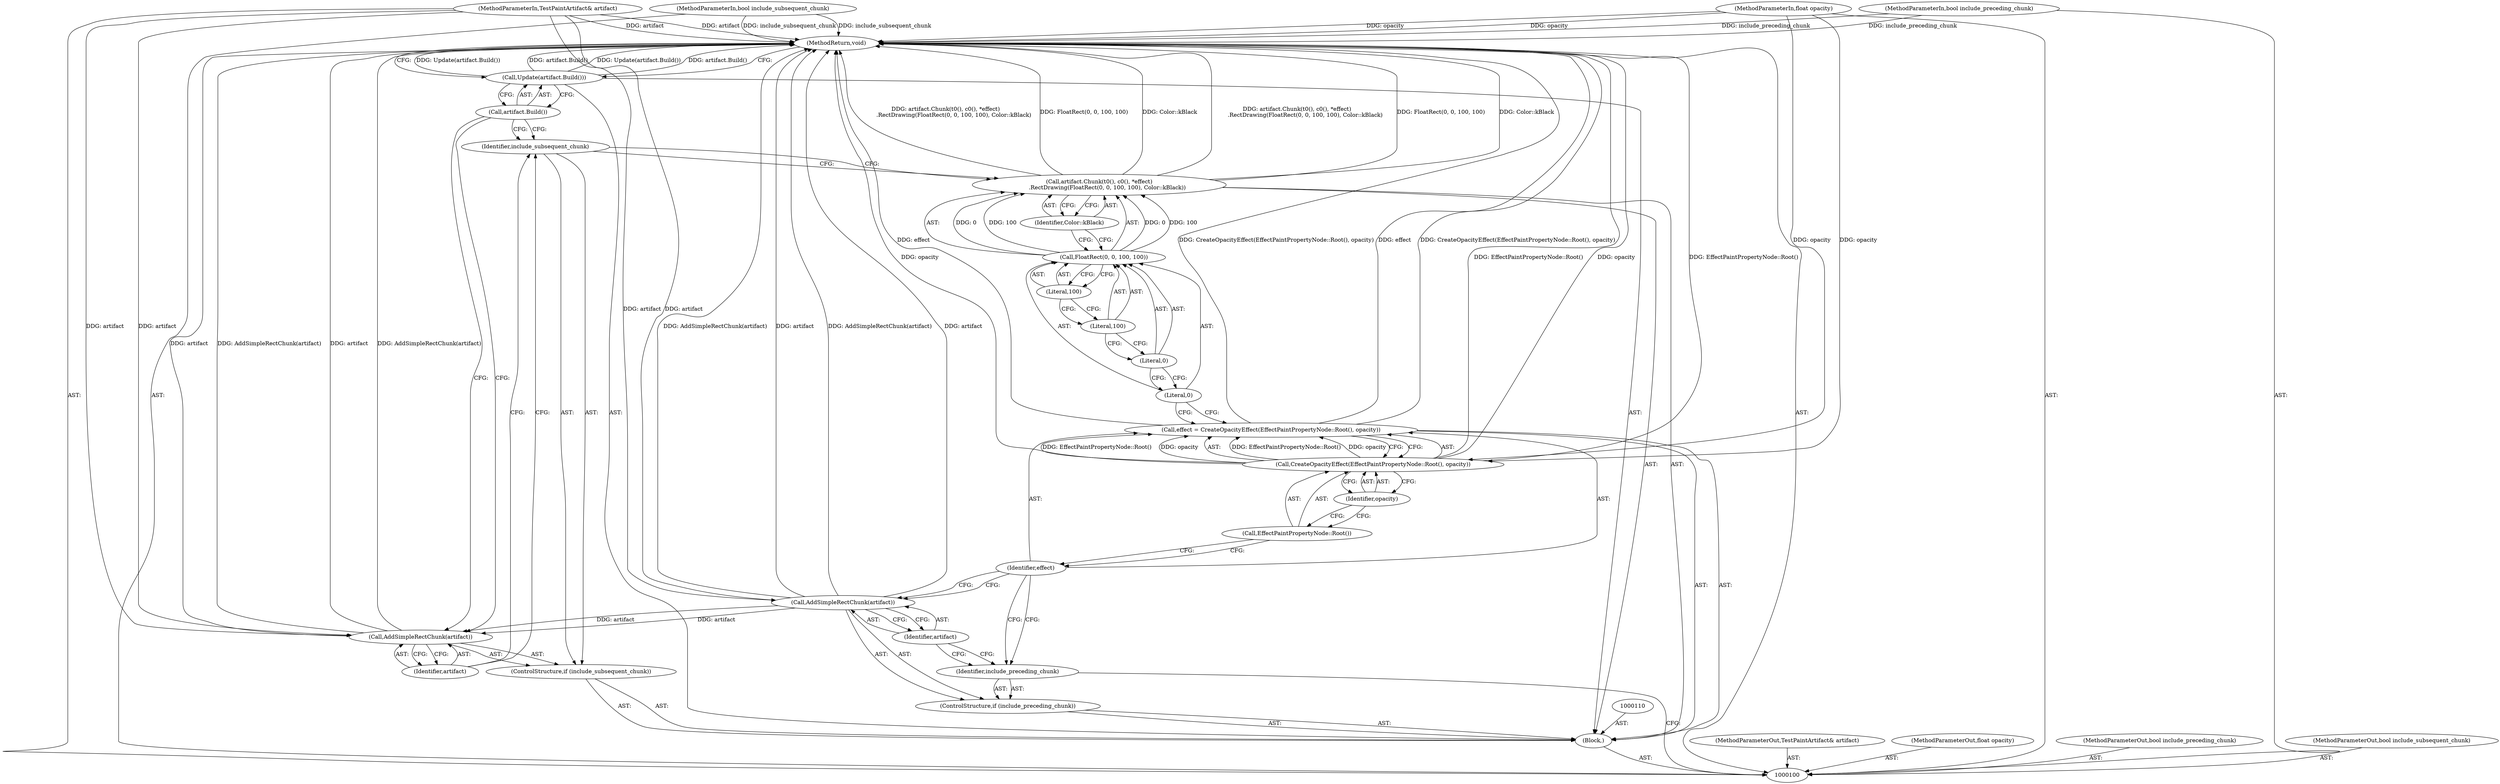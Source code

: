 digraph "0_Chrome_f911e11e7f6b5c0d6f5ee694a9871de6619889f7_29" {
"1000129" [label="(MethodReturn,void)"];
"1000101" [label="(MethodParameterIn,TestPaintArtifact& artifact)"];
"1000174" [label="(MethodParameterOut,TestPaintArtifact& artifact)"];
"1000123" [label="(ControlStructure,if (include_subsequent_chunk))"];
"1000124" [label="(Identifier,include_subsequent_chunk)"];
"1000126" [label="(Identifier,artifact)"];
"1000125" [label="(Call,AddSimpleRectChunk(artifact))"];
"1000128" [label="(Call,artifact.Build())"];
"1000127" [label="(Call,Update(artifact.Build()))"];
"1000102" [label="(MethodParameterIn,float opacity)"];
"1000175" [label="(MethodParameterOut,float opacity)"];
"1000103" [label="(MethodParameterIn,bool include_preceding_chunk)"];
"1000176" [label="(MethodParameterOut,bool include_preceding_chunk)"];
"1000104" [label="(MethodParameterIn,bool include_subsequent_chunk)"];
"1000177" [label="(MethodParameterOut,bool include_subsequent_chunk)"];
"1000105" [label="(Block,)"];
"1000106" [label="(ControlStructure,if (include_preceding_chunk))"];
"1000107" [label="(Identifier,include_preceding_chunk)"];
"1000109" [label="(Identifier,artifact)"];
"1000108" [label="(Call,AddSimpleRectChunk(artifact))"];
"1000111" [label="(Call,effect = CreateOpacityEffect(EffectPaintPropertyNode::Root(), opacity))"];
"1000112" [label="(Identifier,effect)"];
"1000113" [label="(Call,CreateOpacityEffect(EffectPaintPropertyNode::Root(), opacity))"];
"1000114" [label="(Call,EffectPaintPropertyNode::Root())"];
"1000115" [label="(Identifier,opacity)"];
"1000116" [label="(Call,artifact.Chunk(t0(), c0(), *effect)\n         .RectDrawing(FloatRect(0, 0, 100, 100), Color::kBlack))"];
"1000117" [label="(Call,FloatRect(0, 0, 100, 100))"];
"1000118" [label="(Literal,0)"];
"1000119" [label="(Literal,0)"];
"1000120" [label="(Literal,100)"];
"1000121" [label="(Literal,100)"];
"1000122" [label="(Identifier,Color::kBlack)"];
"1000129" -> "1000100"  [label="AST: "];
"1000129" -> "1000127"  [label="CFG: "];
"1000116" -> "1000129"  [label="DDG: FloatRect(0, 0, 100, 100)"];
"1000116" -> "1000129"  [label="DDG: Color::kBlack"];
"1000116" -> "1000129"  [label="DDG: artifact.Chunk(t0(), c0(), *effect)\n         .RectDrawing(FloatRect(0, 0, 100, 100), Color::kBlack)"];
"1000125" -> "1000129"  [label="DDG: artifact"];
"1000125" -> "1000129"  [label="DDG: AddSimpleRectChunk(artifact)"];
"1000108" -> "1000129"  [label="DDG: AddSimpleRectChunk(artifact)"];
"1000108" -> "1000129"  [label="DDG: artifact"];
"1000104" -> "1000129"  [label="DDG: include_subsequent_chunk"];
"1000113" -> "1000129"  [label="DDG: EffectPaintPropertyNode::Root()"];
"1000113" -> "1000129"  [label="DDG: opacity"];
"1000103" -> "1000129"  [label="DDG: include_preceding_chunk"];
"1000127" -> "1000129"  [label="DDG: Update(artifact.Build())"];
"1000127" -> "1000129"  [label="DDG: artifact.Build()"];
"1000102" -> "1000129"  [label="DDG: opacity"];
"1000111" -> "1000129"  [label="DDG: effect"];
"1000111" -> "1000129"  [label="DDG: CreateOpacityEffect(EffectPaintPropertyNode::Root(), opacity)"];
"1000101" -> "1000129"  [label="DDG: artifact"];
"1000101" -> "1000100"  [label="AST: "];
"1000101" -> "1000129"  [label="DDG: artifact"];
"1000101" -> "1000108"  [label="DDG: artifact"];
"1000101" -> "1000125"  [label="DDG: artifact"];
"1000174" -> "1000100"  [label="AST: "];
"1000123" -> "1000105"  [label="AST: "];
"1000124" -> "1000123"  [label="AST: "];
"1000125" -> "1000123"  [label="AST: "];
"1000124" -> "1000123"  [label="AST: "];
"1000124" -> "1000116"  [label="CFG: "];
"1000126" -> "1000124"  [label="CFG: "];
"1000128" -> "1000124"  [label="CFG: "];
"1000126" -> "1000125"  [label="AST: "];
"1000126" -> "1000124"  [label="CFG: "];
"1000125" -> "1000126"  [label="CFG: "];
"1000125" -> "1000123"  [label="AST: "];
"1000125" -> "1000126"  [label="CFG: "];
"1000126" -> "1000125"  [label="AST: "];
"1000128" -> "1000125"  [label="CFG: "];
"1000125" -> "1000129"  [label="DDG: artifact"];
"1000125" -> "1000129"  [label="DDG: AddSimpleRectChunk(artifact)"];
"1000108" -> "1000125"  [label="DDG: artifact"];
"1000101" -> "1000125"  [label="DDG: artifact"];
"1000128" -> "1000127"  [label="AST: "];
"1000128" -> "1000125"  [label="CFG: "];
"1000128" -> "1000124"  [label="CFG: "];
"1000127" -> "1000128"  [label="CFG: "];
"1000127" -> "1000105"  [label="AST: "];
"1000127" -> "1000128"  [label="CFG: "];
"1000128" -> "1000127"  [label="AST: "];
"1000129" -> "1000127"  [label="CFG: "];
"1000127" -> "1000129"  [label="DDG: Update(artifact.Build())"];
"1000127" -> "1000129"  [label="DDG: artifact.Build()"];
"1000102" -> "1000100"  [label="AST: "];
"1000102" -> "1000129"  [label="DDG: opacity"];
"1000102" -> "1000113"  [label="DDG: opacity"];
"1000175" -> "1000100"  [label="AST: "];
"1000103" -> "1000100"  [label="AST: "];
"1000103" -> "1000129"  [label="DDG: include_preceding_chunk"];
"1000176" -> "1000100"  [label="AST: "];
"1000104" -> "1000100"  [label="AST: "];
"1000104" -> "1000129"  [label="DDG: include_subsequent_chunk"];
"1000177" -> "1000100"  [label="AST: "];
"1000105" -> "1000100"  [label="AST: "];
"1000106" -> "1000105"  [label="AST: "];
"1000110" -> "1000105"  [label="AST: "];
"1000111" -> "1000105"  [label="AST: "];
"1000116" -> "1000105"  [label="AST: "];
"1000123" -> "1000105"  [label="AST: "];
"1000127" -> "1000105"  [label="AST: "];
"1000106" -> "1000105"  [label="AST: "];
"1000107" -> "1000106"  [label="AST: "];
"1000108" -> "1000106"  [label="AST: "];
"1000107" -> "1000106"  [label="AST: "];
"1000107" -> "1000100"  [label="CFG: "];
"1000109" -> "1000107"  [label="CFG: "];
"1000112" -> "1000107"  [label="CFG: "];
"1000109" -> "1000108"  [label="AST: "];
"1000109" -> "1000107"  [label="CFG: "];
"1000108" -> "1000109"  [label="CFG: "];
"1000108" -> "1000106"  [label="AST: "];
"1000108" -> "1000109"  [label="CFG: "];
"1000109" -> "1000108"  [label="AST: "];
"1000112" -> "1000108"  [label="CFG: "];
"1000108" -> "1000129"  [label="DDG: AddSimpleRectChunk(artifact)"];
"1000108" -> "1000129"  [label="DDG: artifact"];
"1000101" -> "1000108"  [label="DDG: artifact"];
"1000108" -> "1000125"  [label="DDG: artifact"];
"1000111" -> "1000105"  [label="AST: "];
"1000111" -> "1000113"  [label="CFG: "];
"1000112" -> "1000111"  [label="AST: "];
"1000113" -> "1000111"  [label="AST: "];
"1000118" -> "1000111"  [label="CFG: "];
"1000111" -> "1000129"  [label="DDG: effect"];
"1000111" -> "1000129"  [label="DDG: CreateOpacityEffect(EffectPaintPropertyNode::Root(), opacity)"];
"1000113" -> "1000111"  [label="DDG: EffectPaintPropertyNode::Root()"];
"1000113" -> "1000111"  [label="DDG: opacity"];
"1000112" -> "1000111"  [label="AST: "];
"1000112" -> "1000108"  [label="CFG: "];
"1000112" -> "1000107"  [label="CFG: "];
"1000114" -> "1000112"  [label="CFG: "];
"1000113" -> "1000111"  [label="AST: "];
"1000113" -> "1000115"  [label="CFG: "];
"1000114" -> "1000113"  [label="AST: "];
"1000115" -> "1000113"  [label="AST: "];
"1000111" -> "1000113"  [label="CFG: "];
"1000113" -> "1000129"  [label="DDG: EffectPaintPropertyNode::Root()"];
"1000113" -> "1000129"  [label="DDG: opacity"];
"1000113" -> "1000111"  [label="DDG: EffectPaintPropertyNode::Root()"];
"1000113" -> "1000111"  [label="DDG: opacity"];
"1000102" -> "1000113"  [label="DDG: opacity"];
"1000114" -> "1000113"  [label="AST: "];
"1000114" -> "1000112"  [label="CFG: "];
"1000115" -> "1000114"  [label="CFG: "];
"1000115" -> "1000113"  [label="AST: "];
"1000115" -> "1000114"  [label="CFG: "];
"1000113" -> "1000115"  [label="CFG: "];
"1000116" -> "1000105"  [label="AST: "];
"1000116" -> "1000122"  [label="CFG: "];
"1000117" -> "1000116"  [label="AST: "];
"1000122" -> "1000116"  [label="AST: "];
"1000124" -> "1000116"  [label="CFG: "];
"1000116" -> "1000129"  [label="DDG: FloatRect(0, 0, 100, 100)"];
"1000116" -> "1000129"  [label="DDG: Color::kBlack"];
"1000116" -> "1000129"  [label="DDG: artifact.Chunk(t0(), c0(), *effect)\n         .RectDrawing(FloatRect(0, 0, 100, 100), Color::kBlack)"];
"1000117" -> "1000116"  [label="DDG: 0"];
"1000117" -> "1000116"  [label="DDG: 100"];
"1000117" -> "1000116"  [label="AST: "];
"1000117" -> "1000121"  [label="CFG: "];
"1000118" -> "1000117"  [label="AST: "];
"1000119" -> "1000117"  [label="AST: "];
"1000120" -> "1000117"  [label="AST: "];
"1000121" -> "1000117"  [label="AST: "];
"1000122" -> "1000117"  [label="CFG: "];
"1000117" -> "1000116"  [label="DDG: 0"];
"1000117" -> "1000116"  [label="DDG: 100"];
"1000118" -> "1000117"  [label="AST: "];
"1000118" -> "1000111"  [label="CFG: "];
"1000119" -> "1000118"  [label="CFG: "];
"1000119" -> "1000117"  [label="AST: "];
"1000119" -> "1000118"  [label="CFG: "];
"1000120" -> "1000119"  [label="CFG: "];
"1000120" -> "1000117"  [label="AST: "];
"1000120" -> "1000119"  [label="CFG: "];
"1000121" -> "1000120"  [label="CFG: "];
"1000121" -> "1000117"  [label="AST: "];
"1000121" -> "1000120"  [label="CFG: "];
"1000117" -> "1000121"  [label="CFG: "];
"1000122" -> "1000116"  [label="AST: "];
"1000122" -> "1000117"  [label="CFG: "];
"1000116" -> "1000122"  [label="CFG: "];
}
